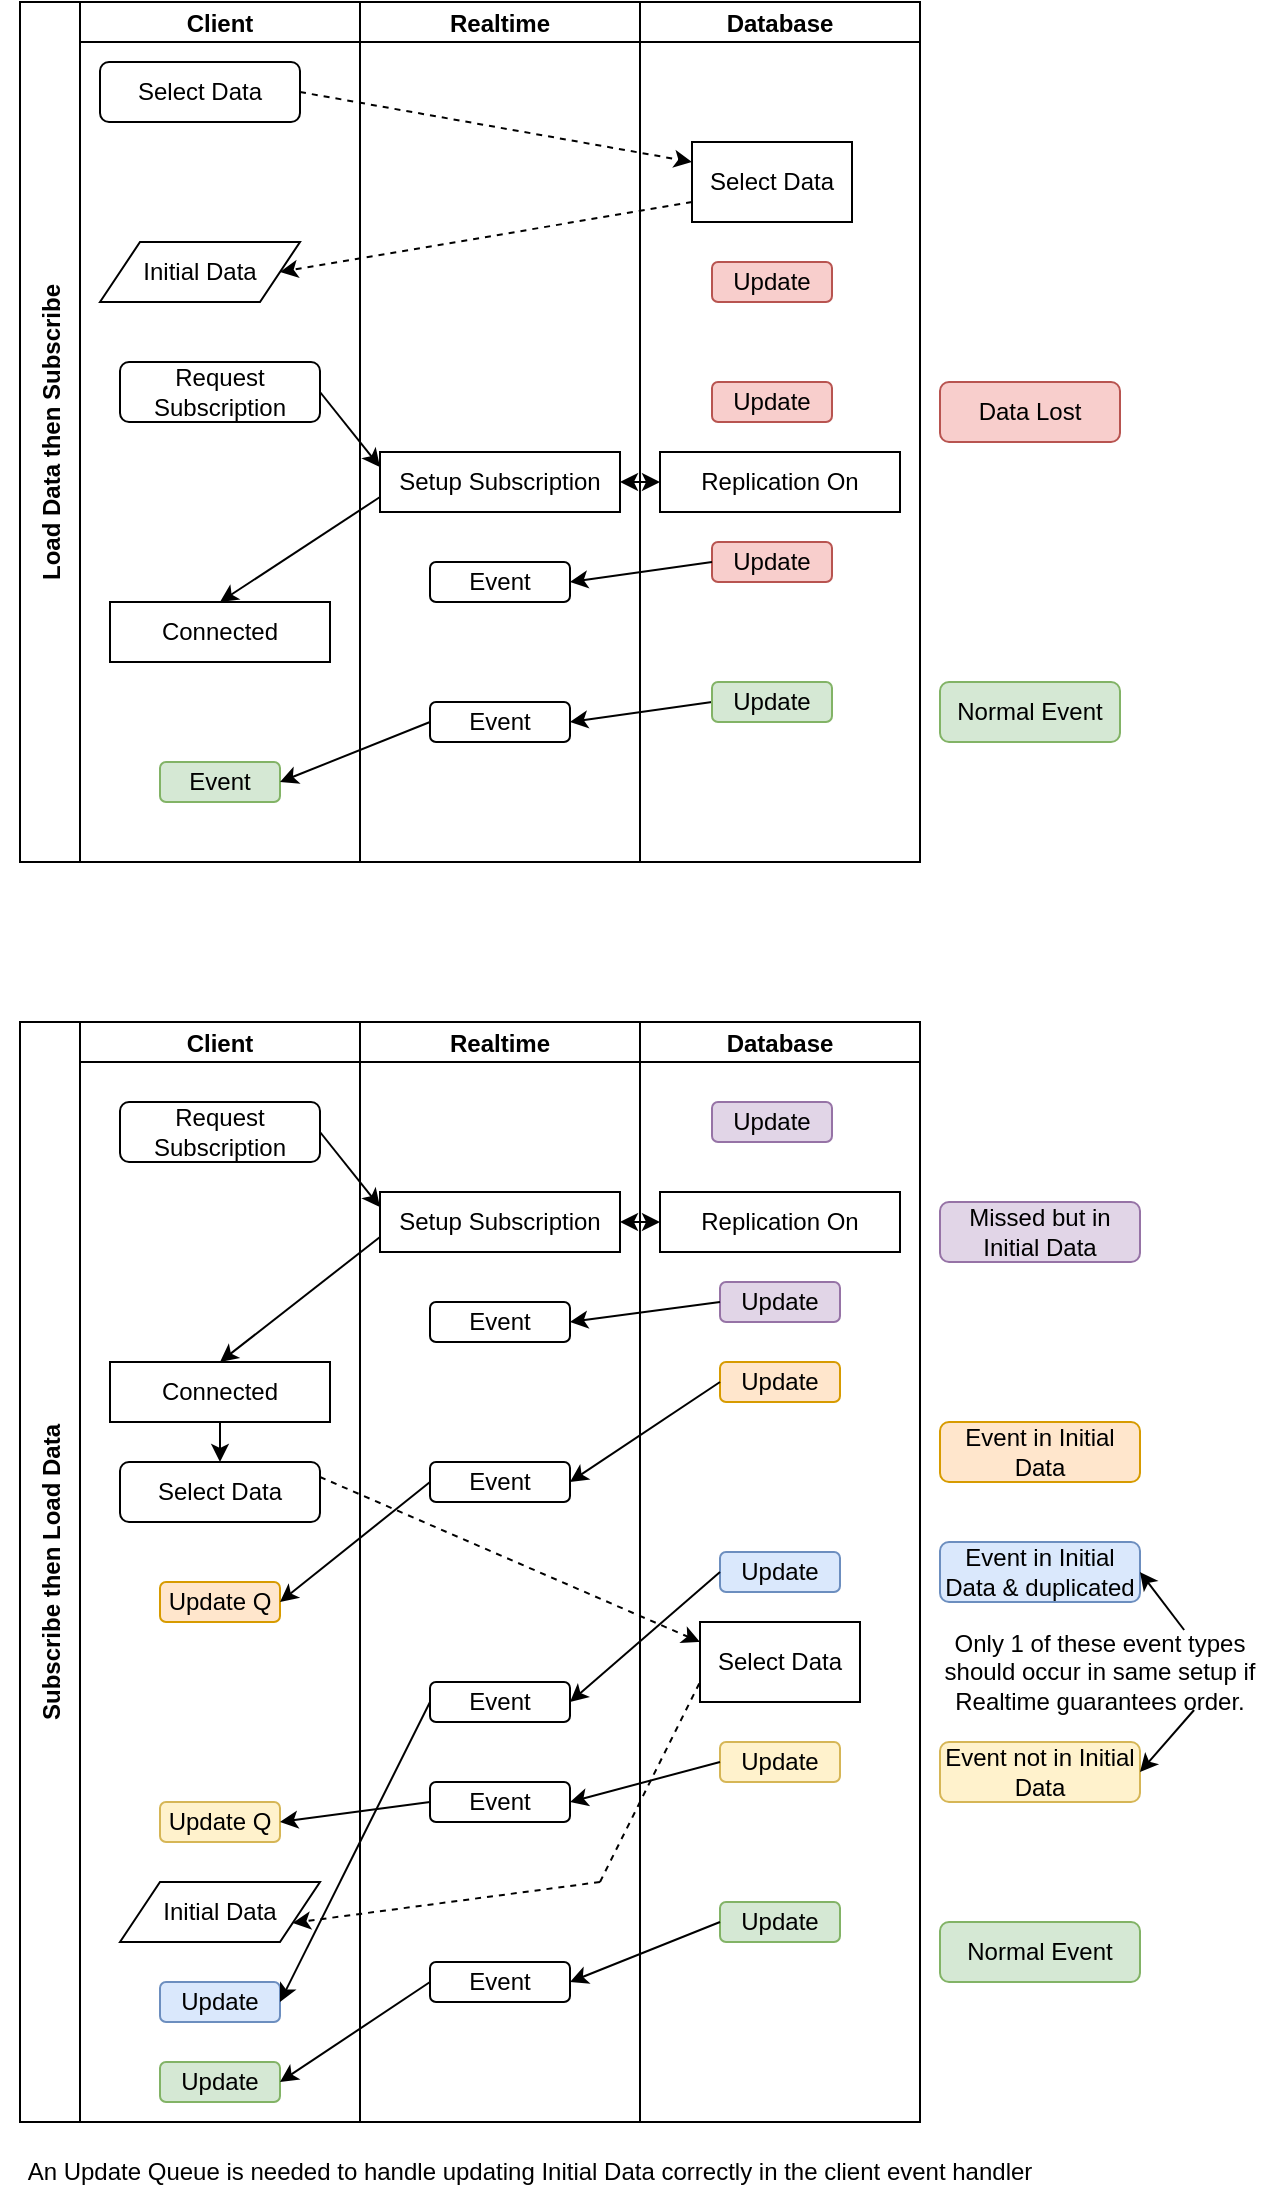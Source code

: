 <mxfile version="21.3.4" type="github">
  <diagram id="prtHgNgQTEPvFCAcTncT" name="Page-1">
    <mxGraphModel dx="1114" dy="581" grid="1" gridSize="10" guides="1" tooltips="1" connect="1" arrows="1" fold="1" page="1" pageScale="1" pageWidth="827" pageHeight="1169" math="0" shadow="0">
      <root>
        <mxCell id="0" />
        <mxCell id="1" parent="0" />
        <mxCell id="_ZbcodiAAwu-0SnMqmma-1" value="Load Data then Subscribe " style="swimlane;childLayout=stackLayout;resizeParent=1;resizeParentMax=0;startSize=30;horizontal=0;horizontalStack=1;" parent="1" vertex="1">
          <mxGeometry x="180" y="50" width="170" height="430" as="geometry" />
        </mxCell>
        <mxCell id="_ZbcodiAAwu-0SnMqmma-3" value="Client" style="swimlane;startSize=20;" parent="_ZbcodiAAwu-0SnMqmma-1" vertex="1">
          <mxGeometry x="30" width="140" height="430" as="geometry" />
        </mxCell>
        <mxCell id="_ZbcodiAAwu-0SnMqmma-8" value="Select Data" style="rounded=1;whiteSpace=wrap;html=1;" parent="_ZbcodiAAwu-0SnMqmma-3" vertex="1">
          <mxGeometry x="10" y="30" width="100" height="30" as="geometry" />
        </mxCell>
        <mxCell id="_ZbcodiAAwu-0SnMqmma-10" value="Initial Data" style="shape=parallelogram;perimeter=parallelogramPerimeter;whiteSpace=wrap;html=1;fixedSize=1;" parent="_ZbcodiAAwu-0SnMqmma-3" vertex="1">
          <mxGeometry x="10" y="120" width="100" height="30" as="geometry" />
        </mxCell>
        <mxCell id="_ZbcodiAAwu-0SnMqmma-15" value="Request Subscription" style="rounded=1;whiteSpace=wrap;html=1;" parent="_ZbcodiAAwu-0SnMqmma-3" vertex="1">
          <mxGeometry x="20" y="180" width="100" height="30" as="geometry" />
        </mxCell>
        <mxCell id="_ZbcodiAAwu-0SnMqmma-22" value="Connected" style="rounded=0;whiteSpace=wrap;html=1;" parent="_ZbcodiAAwu-0SnMqmma-3" vertex="1">
          <mxGeometry x="15" y="300" width="110" height="30" as="geometry" />
        </mxCell>
        <mxCell id="_ZbcodiAAwu-0SnMqmma-25" value="Event" style="rounded=1;whiteSpace=wrap;html=1;fillColor=#d5e8d4;strokeColor=#82b366;" parent="_ZbcodiAAwu-0SnMqmma-3" vertex="1">
          <mxGeometry x="40" y="380" width="60" height="20" as="geometry" />
        </mxCell>
        <mxCell id="_ZbcodiAAwu-0SnMqmma-39" value="" style="endArrow=classic;html=1;rounded=0;exitX=0;exitY=0.5;exitDx=0;exitDy=0;entryX=1;entryY=0.5;entryDx=0;entryDy=0;" parent="1" source="_ZbcodiAAwu-0SnMqmma-41" target="_ZbcodiAAwu-0SnMqmma-38" edge="1">
          <mxGeometry width="50" height="50" relative="1" as="geometry">
            <mxPoint x="510" y="400" as="sourcePoint" />
            <mxPoint x="320" y="410" as="targetPoint" />
          </mxGeometry>
        </mxCell>
        <mxCell id="_ZbcodiAAwu-0SnMqmma-50" value="Subscribe then Load Data" style="swimlane;childLayout=stackLayout;resizeParent=1;resizeParentMax=0;startSize=30;horizontal=0;horizontalStack=1;" parent="1" vertex="1">
          <mxGeometry x="180" y="560" width="170" height="550" as="geometry" />
        </mxCell>
        <mxCell id="_ZbcodiAAwu-0SnMqmma-55" value="Client" style="swimlane;startSize=20;" parent="_ZbcodiAAwu-0SnMqmma-50" vertex="1">
          <mxGeometry x="30" width="140" height="550" as="geometry" />
        </mxCell>
        <mxCell id="_ZbcodiAAwu-0SnMqmma-56" value="Select Data" style="rounded=1;whiteSpace=wrap;html=1;" parent="_ZbcodiAAwu-0SnMqmma-55" vertex="1">
          <mxGeometry x="20" y="220" width="100" height="30" as="geometry" />
        </mxCell>
        <mxCell id="_ZbcodiAAwu-0SnMqmma-57" value="Initial Data" style="shape=parallelogram;perimeter=parallelogramPerimeter;whiteSpace=wrap;html=1;fixedSize=1;" parent="_ZbcodiAAwu-0SnMqmma-55" vertex="1">
          <mxGeometry x="20" y="430" width="100" height="30" as="geometry" />
        </mxCell>
        <mxCell id="_ZbcodiAAwu-0SnMqmma-58" value="Request Subscription" style="rounded=1;whiteSpace=wrap;html=1;" parent="_ZbcodiAAwu-0SnMqmma-55" vertex="1">
          <mxGeometry x="20" y="40" width="100" height="30" as="geometry" />
        </mxCell>
        <mxCell id="_ZbcodiAAwu-0SnMqmma-59" value="Connected" style="rounded=0;whiteSpace=wrap;html=1;" parent="_ZbcodiAAwu-0SnMqmma-55" vertex="1">
          <mxGeometry x="15" y="170" width="110" height="30" as="geometry" />
        </mxCell>
        <mxCell id="_ZbcodiAAwu-0SnMqmma-60" value="Update" style="rounded=1;whiteSpace=wrap;html=1;fillColor=#d5e8d4;strokeColor=#82b366;" parent="_ZbcodiAAwu-0SnMqmma-55" vertex="1">
          <mxGeometry x="40" y="520" width="60" height="20" as="geometry" />
        </mxCell>
        <mxCell id="_ZbcodiAAwu-0SnMqmma-93" value="Update Q" style="rounded=1;whiteSpace=wrap;html=1;fillColor=#ffe6cc;strokeColor=#d79b00;" parent="_ZbcodiAAwu-0SnMqmma-55" vertex="1">
          <mxGeometry x="40" y="280" width="60" height="20" as="geometry" />
        </mxCell>
        <mxCell id="_ZbcodiAAwu-0SnMqmma-98" value="Update Q" style="rounded=1;whiteSpace=wrap;html=1;fillColor=#fff2cc;strokeColor=#d6b656;" parent="_ZbcodiAAwu-0SnMqmma-55" vertex="1">
          <mxGeometry x="40" y="390" width="60" height="20" as="geometry" />
        </mxCell>
        <mxCell id="_ZbcodiAAwu-0SnMqmma-110" value="" style="endArrow=classic;html=1;rounded=0;entryX=0.5;entryY=0;entryDx=0;entryDy=0;exitX=0.5;exitY=1;exitDx=0;exitDy=0;" parent="_ZbcodiAAwu-0SnMqmma-55" source="_ZbcodiAAwu-0SnMqmma-59" target="_ZbcodiAAwu-0SnMqmma-56" edge="1">
          <mxGeometry width="50" height="50" relative="1" as="geometry">
            <mxPoint x="200" y="260" as="sourcePoint" />
            <mxPoint x="250" y="210" as="targetPoint" />
          </mxGeometry>
        </mxCell>
        <mxCell id="_ZbcodiAAwu-0SnMqmma-134" value="Update" style="rounded=1;whiteSpace=wrap;html=1;fillColor=#dae8fc;strokeColor=#6c8ebf;" parent="_ZbcodiAAwu-0SnMqmma-55" vertex="1">
          <mxGeometry x="40" y="480" width="60" height="20" as="geometry" />
        </mxCell>
        <mxCell id="_ZbcodiAAwu-0SnMqmma-99" value="" style="endArrow=classic;html=1;rounded=0;entryX=1;entryY=0.5;entryDx=0;entryDy=0;exitX=0;exitY=0.5;exitDx=0;exitDy=0;" parent="1" source="_ZbcodiAAwu-0SnMqmma-54" target="_ZbcodiAAwu-0SnMqmma-98" edge="1">
          <mxGeometry width="50" height="50" relative="1" as="geometry">
            <mxPoint x="320" y="890" as="sourcePoint" />
            <mxPoint x="460" y="740" as="targetPoint" />
          </mxGeometry>
        </mxCell>
        <mxCell id="_ZbcodiAAwu-0SnMqmma-51" value="Realtime" style="swimlane;startSize=20;" parent="1" vertex="1">
          <mxGeometry x="350" y="560" width="140" height="550" as="geometry" />
        </mxCell>
        <mxCell id="_ZbcodiAAwu-0SnMqmma-52" value="Setup Subscription" style="rounded=0;whiteSpace=wrap;html=1;" parent="_ZbcodiAAwu-0SnMqmma-51" vertex="1">
          <mxGeometry x="10" y="85" width="120" height="30" as="geometry" />
        </mxCell>
        <mxCell id="_ZbcodiAAwu-0SnMqmma-53" value="Event" style="rounded=1;whiteSpace=wrap;html=1;" parent="_ZbcodiAAwu-0SnMqmma-51" vertex="1">
          <mxGeometry x="35" y="140" width="70" height="20" as="geometry" />
        </mxCell>
        <mxCell id="_ZbcodiAAwu-0SnMqmma-83" value="Event" style="rounded=1;whiteSpace=wrap;html=1;" parent="_ZbcodiAAwu-0SnMqmma-51" vertex="1">
          <mxGeometry x="35" y="220" width="70" height="20" as="geometry" />
        </mxCell>
        <mxCell id="_ZbcodiAAwu-0SnMqmma-103" value="Event" style="rounded=1;whiteSpace=wrap;html=1;" parent="_ZbcodiAAwu-0SnMqmma-51" vertex="1">
          <mxGeometry x="35" y="470" width="70" height="20" as="geometry" />
        </mxCell>
        <mxCell id="_ZbcodiAAwu-0SnMqmma-54" value="Event" style="rounded=1;whiteSpace=wrap;html=1;" parent="_ZbcodiAAwu-0SnMqmma-51" vertex="1">
          <mxGeometry x="35" y="380" width="70" height="20" as="geometry" />
        </mxCell>
        <mxCell id="_ZbcodiAAwu-0SnMqmma-132" value="Event" style="rounded=1;whiteSpace=wrap;html=1;" parent="_ZbcodiAAwu-0SnMqmma-51" vertex="1">
          <mxGeometry x="35" y="330" width="70" height="20" as="geometry" />
        </mxCell>
        <mxCell id="_ZbcodiAAwu-0SnMqmma-133" style="edgeStyle=orthogonalEdgeStyle;rounded=0;orthogonalLoop=1;jettySize=auto;html=1;exitX=0.5;exitY=1;exitDx=0;exitDy=0;" parent="_ZbcodiAAwu-0SnMqmma-51" source="_ZbcodiAAwu-0SnMqmma-54" target="_ZbcodiAAwu-0SnMqmma-54" edge="1">
          <mxGeometry relative="1" as="geometry" />
        </mxCell>
        <mxCell id="_ZbcodiAAwu-0SnMqmma-74" value="" style="endArrow=classic;html=1;rounded=0;exitX=0;exitY=0.75;exitDx=0;exitDy=0;entryX=0.5;entryY=0;entryDx=0;entryDy=0;" parent="1" source="_ZbcodiAAwu-0SnMqmma-52" target="_ZbcodiAAwu-0SnMqmma-59" edge="1">
          <mxGeometry width="50" height="50" relative="1" as="geometry">
            <mxPoint x="256" y="700" as="sourcePoint" />
            <mxPoint x="306" y="650" as="targetPoint" />
          </mxGeometry>
        </mxCell>
        <mxCell id="_ZbcodiAAwu-0SnMqmma-95" value="" style="endArrow=classic;html=1;rounded=0;exitX=0;exitY=0.5;exitDx=0;exitDy=0;entryX=1;entryY=0.5;entryDx=0;entryDy=0;" parent="1" source="_ZbcodiAAwu-0SnMqmma-83" target="_ZbcodiAAwu-0SnMqmma-93" edge="1">
          <mxGeometry width="50" height="50" relative="1" as="geometry">
            <mxPoint x="270" y="820" as="sourcePoint" />
            <mxPoint x="320" y="770" as="targetPoint" />
          </mxGeometry>
        </mxCell>
        <mxCell id="_ZbcodiAAwu-0SnMqmma-66" value="Database" style="swimlane;startSize=20;" parent="1" vertex="1">
          <mxGeometry x="490" y="560" width="140" height="550" as="geometry" />
        </mxCell>
        <mxCell id="_ZbcodiAAwu-0SnMqmma-67" value="Select Data" style="rounded=0;whiteSpace=wrap;html=1;" parent="_ZbcodiAAwu-0SnMqmma-66" vertex="1">
          <mxGeometry x="30" y="300" width="80" height="40" as="geometry" />
        </mxCell>
        <mxCell id="_ZbcodiAAwu-0SnMqmma-71" value="Update" style="rounded=1;whiteSpace=wrap;html=1;fillColor=#e1d5e7;strokeColor=#9673a6;" parent="_ZbcodiAAwu-0SnMqmma-66" vertex="1">
          <mxGeometry x="40" y="130" width="60" height="20" as="geometry" />
        </mxCell>
        <mxCell id="_ZbcodiAAwu-0SnMqmma-72" value="Replication On" style="rounded=0;whiteSpace=wrap;html=1;" parent="_ZbcodiAAwu-0SnMqmma-66" vertex="1">
          <mxGeometry x="10" y="85" width="120" height="30" as="geometry" />
        </mxCell>
        <mxCell id="_ZbcodiAAwu-0SnMqmma-73" value="Update" style="rounded=1;whiteSpace=wrap;html=1;fillColor=#d5e8d4;strokeColor=#82b366;" parent="_ZbcodiAAwu-0SnMqmma-66" vertex="1">
          <mxGeometry x="40" y="440" width="60" height="20" as="geometry" />
        </mxCell>
        <mxCell id="_ZbcodiAAwu-0SnMqmma-80" value="Update" style="rounded=1;whiteSpace=wrap;html=1;fillColor=#e1d5e7;strokeColor=#9673a6;" parent="_ZbcodiAAwu-0SnMqmma-66" vertex="1">
          <mxGeometry x="36" y="40" width="60" height="20" as="geometry" />
        </mxCell>
        <mxCell id="_ZbcodiAAwu-0SnMqmma-81" value="Update" style="rounded=1;whiteSpace=wrap;html=1;fillColor=#ffe6cc;strokeColor=#d79b00;" parent="_ZbcodiAAwu-0SnMqmma-66" vertex="1">
          <mxGeometry x="40" y="170" width="60" height="20" as="geometry" />
        </mxCell>
        <mxCell id="_ZbcodiAAwu-0SnMqmma-89" value="Update" style="rounded=1;whiteSpace=wrap;html=1;fillColor=#fff2cc;strokeColor=#d6b656;" parent="_ZbcodiAAwu-0SnMqmma-66" vertex="1">
          <mxGeometry x="40" y="360" width="60" height="20" as="geometry" />
        </mxCell>
        <mxCell id="_ZbcodiAAwu-0SnMqmma-131" value="Update" style="rounded=1;whiteSpace=wrap;html=1;fillColor=#dae8fc;strokeColor=#6c8ebf;" parent="_ZbcodiAAwu-0SnMqmma-66" vertex="1">
          <mxGeometry x="40" y="265" width="60" height="20" as="geometry" />
        </mxCell>
        <mxCell id="_ZbcodiAAwu-0SnMqmma-65" value="" style="endArrow=classic;html=1;rounded=0;exitX=0;exitY=0.5;exitDx=0;exitDy=0;entryX=1;entryY=0.5;entryDx=0;entryDy=0;" parent="1" source="_ZbcodiAAwu-0SnMqmma-71" target="_ZbcodiAAwu-0SnMqmma-53" edge="1">
          <mxGeometry width="50" height="50" relative="1" as="geometry">
            <mxPoint x="390" y="700" as="sourcePoint" />
            <mxPoint x="440" y="650" as="targetPoint" />
          </mxGeometry>
        </mxCell>
        <mxCell id="_ZbcodiAAwu-0SnMqmma-64" value="" style="endArrow=classic;startArrow=classic;html=1;rounded=0;exitX=1;exitY=0.5;exitDx=0;exitDy=0;entryX=0;entryY=0.5;entryDx=0;entryDy=0;" parent="1" source="_ZbcodiAAwu-0SnMqmma-52" target="_ZbcodiAAwu-0SnMqmma-72" edge="1">
          <mxGeometry width="50" height="50" relative="1" as="geometry">
            <mxPoint x="390" y="700" as="sourcePoint" />
            <mxPoint x="440" y="650" as="targetPoint" />
          </mxGeometry>
        </mxCell>
        <mxCell id="_ZbcodiAAwu-0SnMqmma-85" value="" style="endArrow=classic;html=1;rounded=0;exitX=0;exitY=0.5;exitDx=0;exitDy=0;entryX=1;entryY=0.5;entryDx=0;entryDy=0;" parent="1" source="_ZbcodiAAwu-0SnMqmma-81" target="_ZbcodiAAwu-0SnMqmma-83" edge="1">
          <mxGeometry width="50" height="50" relative="1" as="geometry">
            <mxPoint x="410" y="820" as="sourcePoint" />
            <mxPoint x="350" y="780" as="targetPoint" />
          </mxGeometry>
        </mxCell>
        <mxCell id="_ZbcodiAAwu-0SnMqmma-91" value="" style="endArrow=classic;html=1;rounded=0;exitX=0;exitY=0.5;exitDx=0;exitDy=0;entryX=1;entryY=0.5;entryDx=0;entryDy=0;" parent="1" source="_ZbcodiAAwu-0SnMqmma-89" target="_ZbcodiAAwu-0SnMqmma-54" edge="1">
          <mxGeometry width="50" height="50" relative="1" as="geometry">
            <mxPoint x="410" y="840" as="sourcePoint" />
            <mxPoint x="320" y="870" as="targetPoint" />
          </mxGeometry>
        </mxCell>
        <mxCell id="_ZbcodiAAwu-0SnMqmma-104" value="" style="endArrow=classic;html=1;rounded=0;exitX=0;exitY=0.5;exitDx=0;exitDy=0;entryX=1;entryY=0.5;entryDx=0;entryDy=0;" parent="1" source="_ZbcodiAAwu-0SnMqmma-73" target="_ZbcodiAAwu-0SnMqmma-103" edge="1">
          <mxGeometry width="50" height="50" relative="1" as="geometry">
            <mxPoint x="410" y="820" as="sourcePoint" />
            <mxPoint x="460" y="770" as="targetPoint" />
          </mxGeometry>
        </mxCell>
        <mxCell id="_ZbcodiAAwu-0SnMqmma-105" value="" style="endArrow=classic;html=1;rounded=0;exitX=0;exitY=0.5;exitDx=0;exitDy=0;entryX=1;entryY=0.5;entryDx=0;entryDy=0;" parent="1" source="_ZbcodiAAwu-0SnMqmma-103" target="_ZbcodiAAwu-0SnMqmma-60" edge="1">
          <mxGeometry width="50" height="50" relative="1" as="geometry">
            <mxPoint x="410" y="820" as="sourcePoint" />
            <mxPoint x="460" y="770" as="targetPoint" />
          </mxGeometry>
        </mxCell>
        <mxCell id="_ZbcodiAAwu-0SnMqmma-108" value="Missed but in Initial Data" style="rounded=1;whiteSpace=wrap;html=1;fillColor=#e1d5e7;strokeColor=#9673a6;" parent="1" vertex="1">
          <mxGeometry x="640" y="650" width="100" height="30" as="geometry" />
        </mxCell>
        <mxCell id="_ZbcodiAAwu-0SnMqmma-111" value="Event in Initial Data" style="rounded=1;whiteSpace=wrap;html=1;fillColor=#ffe6cc;strokeColor=#d79b00;" parent="1" vertex="1">
          <mxGeometry x="640" y="760" width="100" height="30" as="geometry" />
        </mxCell>
        <mxCell id="_ZbcodiAAwu-0SnMqmma-112" value="Event in Initial Data &amp;amp; duplicated" style="rounded=1;whiteSpace=wrap;html=1;fillColor=#dae8fc;strokeColor=#6c8ebf;" parent="1" vertex="1">
          <mxGeometry x="640" y="820" width="100" height="30" as="geometry" />
        </mxCell>
        <mxCell id="_ZbcodiAAwu-0SnMqmma-114" value="&lt;div&gt;Normal Event&lt;/div&gt;" style="rounded=1;whiteSpace=wrap;html=1;fillColor=#d5e8d4;strokeColor=#82b366;" parent="1" vertex="1">
          <mxGeometry x="640" y="1010" width="100" height="30" as="geometry" />
        </mxCell>
        <mxCell id="_ZbcodiAAwu-0SnMqmma-87" value="" style="endArrow=classic;html=1;rounded=0;exitX=1;exitY=0.5;exitDx=0;exitDy=0;entryX=0;entryY=0.25;entryDx=0;entryDy=0;dashed=1;" parent="1" source="_ZbcodiAAwu-0SnMqmma-8" target="_ZbcodiAAwu-0SnMqmma-9" edge="1">
          <mxGeometry width="50" height="50" relative="1" as="geometry">
            <mxPoint x="410" y="290" as="sourcePoint" />
            <mxPoint x="460" y="240" as="targetPoint" />
          </mxGeometry>
        </mxCell>
        <mxCell id="_ZbcodiAAwu-0SnMqmma-13" value="" style="endArrow=classic;html=1;rounded=0;entryX=1;entryY=0.5;entryDx=0;entryDy=0;exitX=0;exitY=0.75;exitDx=0;exitDy=0;dashed=1;" parent="1" source="_ZbcodiAAwu-0SnMqmma-9" target="_ZbcodiAAwu-0SnMqmma-10" edge="1">
          <mxGeometry width="50" height="50" relative="1" as="geometry">
            <mxPoint x="500" y="140" as="sourcePoint" />
            <mxPoint x="420" y="280" as="targetPoint" />
          </mxGeometry>
        </mxCell>
        <mxCell id="_ZbcodiAAwu-0SnMqmma-48" value="" style="endArrow=classic;html=1;rounded=0;exitX=0;exitY=0.75;exitDx=0;exitDy=0;entryX=0.5;entryY=0;entryDx=0;entryDy=0;" parent="1" source="_ZbcodiAAwu-0SnMqmma-21" target="_ZbcodiAAwu-0SnMqmma-22" edge="1">
          <mxGeometry width="50" height="50" relative="1" as="geometry">
            <mxPoint x="396" y="330" as="sourcePoint" />
            <mxPoint x="446" y="280" as="targetPoint" />
          </mxGeometry>
        </mxCell>
        <mxCell id="_ZbcodiAAwu-0SnMqmma-4" value="Database" style="swimlane;startSize=20;" parent="1" vertex="1">
          <mxGeometry x="490" y="50" width="140" height="430" as="geometry" />
        </mxCell>
        <mxCell id="_ZbcodiAAwu-0SnMqmma-9" value="Select Data" style="rounded=0;whiteSpace=wrap;html=1;" parent="_ZbcodiAAwu-0SnMqmma-4" vertex="1">
          <mxGeometry x="26" y="70" width="80" height="40" as="geometry" />
        </mxCell>
        <mxCell id="_ZbcodiAAwu-0SnMqmma-16" value="Update" style="rounded=1;whiteSpace=wrap;html=1;fillColor=#f8cecc;strokeColor=#b85450;" parent="_ZbcodiAAwu-0SnMqmma-4" vertex="1">
          <mxGeometry x="36" y="130" width="60" height="20" as="geometry" />
        </mxCell>
        <mxCell id="_ZbcodiAAwu-0SnMqmma-20" value="Update" style="rounded=1;whiteSpace=wrap;html=1;fillColor=#f8cecc;strokeColor=#b85450;" parent="_ZbcodiAAwu-0SnMqmma-4" vertex="1">
          <mxGeometry x="36" y="190" width="60" height="20" as="geometry" />
        </mxCell>
        <mxCell id="_ZbcodiAAwu-0SnMqmma-23" value="Update" style="rounded=1;whiteSpace=wrap;html=1;fillColor=#f8cecc;strokeColor=#b85450;" parent="_ZbcodiAAwu-0SnMqmma-4" vertex="1">
          <mxGeometry x="36" y="270" width="60" height="20" as="geometry" />
        </mxCell>
        <mxCell id="_ZbcodiAAwu-0SnMqmma-29" value="Replication On" style="rounded=0;whiteSpace=wrap;html=1;" parent="_ZbcodiAAwu-0SnMqmma-4" vertex="1">
          <mxGeometry x="10" y="225" width="120" height="30" as="geometry" />
        </mxCell>
        <mxCell id="_ZbcodiAAwu-0SnMqmma-41" value="Update" style="rounded=1;whiteSpace=wrap;html=1;fillColor=#d5e8d4;strokeColor=#82b366;" parent="_ZbcodiAAwu-0SnMqmma-4" vertex="1">
          <mxGeometry x="36" y="340" width="60" height="20" as="geometry" />
        </mxCell>
        <mxCell id="_ZbcodiAAwu-0SnMqmma-36" value="" style="endArrow=classic;html=1;rounded=0;exitX=0;exitY=0.5;exitDx=0;exitDy=0;entryX=1;entryY=0.5;entryDx=0;entryDy=0;" parent="1" source="_ZbcodiAAwu-0SnMqmma-23" target="_ZbcodiAAwu-0SnMqmma-35" edge="1">
          <mxGeometry width="50" height="50" relative="1" as="geometry">
            <mxPoint x="390" y="330" as="sourcePoint" />
            <mxPoint x="440" y="280" as="targetPoint" />
          </mxGeometry>
        </mxCell>
        <mxCell id="_ZbcodiAAwu-0SnMqmma-30" value="" style="endArrow=classic;startArrow=classic;html=1;rounded=0;exitX=1;exitY=0.5;exitDx=0;exitDy=0;entryX=0;entryY=0.5;entryDx=0;entryDy=0;" parent="1" source="_ZbcodiAAwu-0SnMqmma-21" target="_ZbcodiAAwu-0SnMqmma-29" edge="1">
          <mxGeometry width="50" height="50" relative="1" as="geometry">
            <mxPoint x="390" y="330" as="sourcePoint" />
            <mxPoint x="440" y="280" as="targetPoint" />
          </mxGeometry>
        </mxCell>
        <mxCell id="_ZbcodiAAwu-0SnMqmma-2" value="Realtime" style="swimlane;startSize=20;" parent="1" vertex="1">
          <mxGeometry x="350" y="50" width="140" height="430" as="geometry" />
        </mxCell>
        <mxCell id="_ZbcodiAAwu-0SnMqmma-21" value="Setup Subscription" style="rounded=0;whiteSpace=wrap;html=1;" parent="_ZbcodiAAwu-0SnMqmma-2" vertex="1">
          <mxGeometry x="10" y="225" width="120" height="30" as="geometry" />
        </mxCell>
        <mxCell id="_ZbcodiAAwu-0SnMqmma-35" value="Event" style="rounded=1;whiteSpace=wrap;html=1;" parent="_ZbcodiAAwu-0SnMqmma-2" vertex="1">
          <mxGeometry x="35" y="280" width="70" height="20" as="geometry" />
        </mxCell>
        <mxCell id="_ZbcodiAAwu-0SnMqmma-38" value="Event" style="rounded=1;whiteSpace=wrap;html=1;" parent="_ZbcodiAAwu-0SnMqmma-2" vertex="1">
          <mxGeometry x="35" y="350" width="70" height="20" as="geometry" />
        </mxCell>
        <mxCell id="_ZbcodiAAwu-0SnMqmma-115" value="" style="endArrow=classic;html=1;rounded=0;exitX=1;exitY=0.5;exitDx=0;exitDy=0;entryX=0;entryY=0.25;entryDx=0;entryDy=0;" parent="1" source="_ZbcodiAAwu-0SnMqmma-15" target="_ZbcodiAAwu-0SnMqmma-21" edge="1">
          <mxGeometry width="50" height="50" relative="1" as="geometry">
            <mxPoint x="410" y="320" as="sourcePoint" />
            <mxPoint x="460" y="270" as="targetPoint" />
          </mxGeometry>
        </mxCell>
        <mxCell id="_ZbcodiAAwu-0SnMqmma-117" value="" style="endArrow=classic;html=1;rounded=0;exitX=0;exitY=0.5;exitDx=0;exitDy=0;entryX=1;entryY=0.5;entryDx=0;entryDy=0;" parent="1" source="_ZbcodiAAwu-0SnMqmma-38" target="_ZbcodiAAwu-0SnMqmma-25" edge="1">
          <mxGeometry width="50" height="50" relative="1" as="geometry">
            <mxPoint x="410" y="320" as="sourcePoint" />
            <mxPoint x="460" y="270" as="targetPoint" />
          </mxGeometry>
        </mxCell>
        <mxCell id="_ZbcodiAAwu-0SnMqmma-119" value="Data Lost" style="rounded=1;whiteSpace=wrap;html=1;fillColor=#f8cecc;strokeColor=#b85450;" parent="1" vertex="1">
          <mxGeometry x="640" y="240" width="90" height="30" as="geometry" />
        </mxCell>
        <mxCell id="_ZbcodiAAwu-0SnMqmma-120" value="&lt;div&gt;Normal Event&lt;/div&gt;" style="rounded=1;whiteSpace=wrap;html=1;fillColor=#d5e8d4;strokeColor=#82b366;" parent="1" vertex="1">
          <mxGeometry x="640" y="390" width="90" height="30" as="geometry" />
        </mxCell>
        <mxCell id="_ZbcodiAAwu-0SnMqmma-122" value="An Update Queue is needed to handle updating Initial Data correctly in the client event handler" style="text;strokeColor=none;align=center;fillColor=none;html=1;verticalAlign=middle;whiteSpace=wrap;rounded=0;" parent="1" vertex="1">
          <mxGeometry x="170" y="1120" width="530" height="30" as="geometry" />
        </mxCell>
        <mxCell id="_ZbcodiAAwu-0SnMqmma-126" value="" style="endArrow=classic;html=1;rounded=0;entryX=0;entryY=0.25;entryDx=0;entryDy=0;exitX=1;exitY=0.5;exitDx=0;exitDy=0;" parent="1" source="_ZbcodiAAwu-0SnMqmma-58" target="_ZbcodiAAwu-0SnMqmma-52" edge="1">
          <mxGeometry width="50" height="50" relative="1" as="geometry">
            <mxPoint x="410" y="840" as="sourcePoint" />
            <mxPoint x="460" y="790" as="targetPoint" />
          </mxGeometry>
        </mxCell>
        <mxCell id="_ZbcodiAAwu-0SnMqmma-135" value="" style="endArrow=classic;html=1;rounded=0;exitX=0;exitY=0.5;exitDx=0;exitDy=0;entryX=1;entryY=0.5;entryDx=0;entryDy=0;" parent="1" source="_ZbcodiAAwu-0SnMqmma-131" target="_ZbcodiAAwu-0SnMqmma-132" edge="1">
          <mxGeometry width="50" height="50" relative="1" as="geometry">
            <mxPoint x="640" y="920" as="sourcePoint" />
            <mxPoint x="690" y="870" as="targetPoint" />
          </mxGeometry>
        </mxCell>
        <mxCell id="_ZbcodiAAwu-0SnMqmma-138" value="" style="endArrow=classic;html=1;rounded=0;exitX=0;exitY=0.5;exitDx=0;exitDy=0;entryX=1;entryY=0.5;entryDx=0;entryDy=0;" parent="1" source="_ZbcodiAAwu-0SnMqmma-132" target="_ZbcodiAAwu-0SnMqmma-134" edge="1">
          <mxGeometry width="50" height="50" relative="1" as="geometry">
            <mxPoint x="640" y="920" as="sourcePoint" />
            <mxPoint x="690" y="870" as="targetPoint" />
          </mxGeometry>
        </mxCell>
        <mxCell id="_ZbcodiAAwu-0SnMqmma-140" value="Event not in Initial Data" style="rounded=1;whiteSpace=wrap;html=1;fillColor=#fff2cc;strokeColor=#d6b656;" parent="1" vertex="1">
          <mxGeometry x="640" y="920" width="100" height="30" as="geometry" />
        </mxCell>
        <mxCell id="NrzQrY27z0QPQXx4ygGx-1" value="" style="endArrow=classic;html=1;rounded=0;exitX=1;exitY=0.25;exitDx=0;exitDy=0;entryX=0;entryY=0.25;entryDx=0;entryDy=0;dashed=1;" edge="1" parent="1" source="_ZbcodiAAwu-0SnMqmma-56" target="_ZbcodiAAwu-0SnMqmma-67">
          <mxGeometry width="50" height="50" relative="1" as="geometry">
            <mxPoint x="390" y="850" as="sourcePoint" />
            <mxPoint x="440" y="800" as="targetPoint" />
          </mxGeometry>
        </mxCell>
        <mxCell id="NrzQrY27z0QPQXx4ygGx-3" value="" style="endArrow=none;html=1;rounded=0;entryX=0;entryY=0.75;entryDx=0;entryDy=0;dashed=1;" edge="1" parent="1" target="_ZbcodiAAwu-0SnMqmma-67">
          <mxGeometry width="50" height="50" relative="1" as="geometry">
            <mxPoint x="470" y="990" as="sourcePoint" />
            <mxPoint x="440" y="800" as="targetPoint" />
          </mxGeometry>
        </mxCell>
        <mxCell id="NrzQrY27z0QPQXx4ygGx-4" value="" style="endArrow=classic;html=1;rounded=0;entryX=1;entryY=0.75;entryDx=0;entryDy=0;dashed=1;" edge="1" parent="1" target="_ZbcodiAAwu-0SnMqmma-57">
          <mxGeometry width="50" height="50" relative="1" as="geometry">
            <mxPoint x="470" y="990" as="sourcePoint" />
            <mxPoint x="440" y="800" as="targetPoint" />
          </mxGeometry>
        </mxCell>
        <mxCell id="NrzQrY27z0QPQXx4ygGx-6" value="Only 1 of these event types should occur in same setup if Realtime guarantees order." style="text;strokeColor=none;align=center;fillColor=none;html=1;verticalAlign=middle;whiteSpace=wrap;rounded=0;" vertex="1" parent="1">
          <mxGeometry x="640" y="870" width="160" height="30" as="geometry" />
        </mxCell>
        <mxCell id="NrzQrY27z0QPQXx4ygGx-7" value="" style="endArrow=classic;html=1;rounded=0;exitX=0.763;exitY=-0.2;exitDx=0;exitDy=0;entryX=1;entryY=0.5;entryDx=0;entryDy=0;exitPerimeter=0;" edge="1" parent="1" source="NrzQrY27z0QPQXx4ygGx-6" target="_ZbcodiAAwu-0SnMqmma-112">
          <mxGeometry width="50" height="50" relative="1" as="geometry">
            <mxPoint x="400" y="930" as="sourcePoint" />
            <mxPoint x="450" y="880" as="targetPoint" />
          </mxGeometry>
        </mxCell>
        <mxCell id="NrzQrY27z0QPQXx4ygGx-9" value="" style="endArrow=classic;html=1;rounded=0;exitX=0.794;exitY=1.133;exitDx=0;exitDy=0;exitPerimeter=0;entryX=1;entryY=0.5;entryDx=0;entryDy=0;" edge="1" parent="1" source="NrzQrY27z0QPQXx4ygGx-6" target="_ZbcodiAAwu-0SnMqmma-140">
          <mxGeometry width="50" height="50" relative="1" as="geometry">
            <mxPoint x="400" y="930" as="sourcePoint" />
            <mxPoint x="450" y="880" as="targetPoint" />
          </mxGeometry>
        </mxCell>
      </root>
    </mxGraphModel>
  </diagram>
</mxfile>
